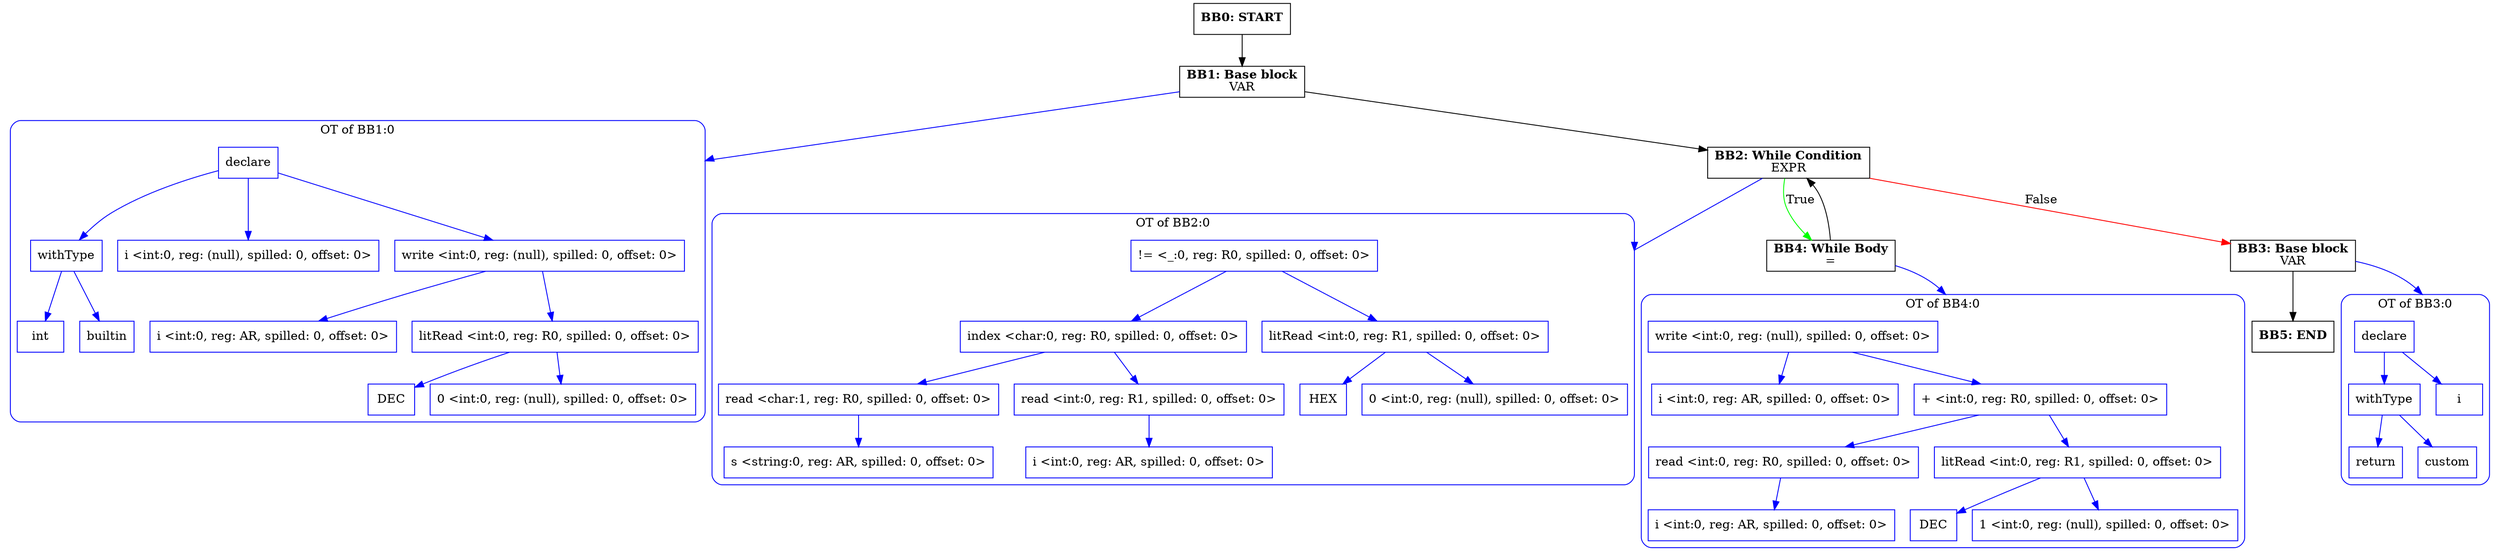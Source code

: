 digraph CFG {
    compound=true;
    graph [splines=true];
    node [shape=rectangle];

    BB5 [label=<<B>BB5: END</B><BR ALIGN="CENTER"/>>];
    BB4 [label=<<B>BB4: While Body</B><BR ALIGN="CENTER"/>=<BR ALIGN="CENTER"/>>];
    subgraph cluster_instruction0 {
        label = "OT of BB4:0";
        style=rounded;
        color=blue;
        entry0 [shape=point, style=invis];
        node0 [label="write <int:0, reg: (null), spilled: 0, offset: 0>", color=blue];
        node1 [label="i <int:0, reg: AR, spilled: 0, offset: 0>", color=blue];
        node0 -> node1[color=blue];
        node2 [label="+ <int:0, reg: R0, spilled: 0, offset: 0>", color=blue];
        node3 [label="read <int:0, reg: R0, spilled: 0, offset: 0>", color=blue];
        node4 [label="i <int:0, reg: AR, spilled: 0, offset: 0>", color=blue];
        node3 -> node4[color=blue];
        node2 -> node3[color=blue];
        node5 [label="litRead <int:0, reg: R1, spilled: 0, offset: 0>", color=blue];
        node6 [label="DEC", color=blue];
        node5 -> node6[color=blue];
        node7 [label="1 <int:0, reg: (null), spilled: 0, offset: 0>", color=blue];
        node5 -> node7[color=blue];
        node2 -> node5[color=blue];
        node0 -> node2[color=blue];
    }
    BB4 -> entry0 [lhead=cluster_instruction0, color=blue];
    BB3 [label=<<B>BB3: Base block</B><BR ALIGN="CENTER"/>VAR<BR ALIGN="CENTER"/>>];
    subgraph cluster_instruction1 {
        label = "OT of BB3:0";
        style=rounded;
        color=blue;
        entry1 [shape=point, style=invis];
        node8 [label="declare", color=blue];
        node9 [label="withType", color=blue];
        node10 [label="return", color=blue];
        node9 -> node10[color=blue];
        node11 [label="custom", color=blue];
        node9 -> node11[color=blue];
        node8 -> node9[color=blue];
        node12 [label="i", color=blue];
        node8 -> node12[color=blue];
    }
    BB3 -> entry1 [lhead=cluster_instruction1, color=blue];
    BB2 [label=<<B>BB2: While Condition</B><BR ALIGN="CENTER"/>EXPR<BR ALIGN="CENTER"/>>];
    subgraph cluster_instruction2 {
        label = "OT of BB2:0";
        style=rounded;
        color=blue;
        entry2 [shape=point, style=invis];
        node13 [label="!= <_:0, reg: R0, spilled: 0, offset: 0>", color=blue];
        node14 [label="index <char:0, reg: R0, spilled: 0, offset: 0>", color=blue];
        node15 [label="read <char:1, reg: R0, spilled: 0, offset: 0>", color=blue];
        node16 [label="s <string:0, reg: AR, spilled: 0, offset: 0>", color=blue];
        node15 -> node16[color=blue];
        node14 -> node15[color=blue];
        node17 [label="read <int:0, reg: R1, spilled: 0, offset: 0>", color=blue];
        node18 [label="i <int:0, reg: AR, spilled: 0, offset: 0>", color=blue];
        node17 -> node18[color=blue];
        node14 -> node17[color=blue];
        node13 -> node14[color=blue];
        node19 [label="litRead <int:0, reg: R1, spilled: 0, offset: 0>", color=blue];
        node20 [label="HEX", color=blue];
        node19 -> node20[color=blue];
        node21 [label="0 <int:0, reg: (null), spilled: 0, offset: 0>", color=blue];
        node19 -> node21[color=blue];
        node13 -> node19[color=blue];
    }
    BB2 -> entry2 [lhead=cluster_instruction2, color=blue];
    BB1 [label=<<B>BB1: Base block</B><BR ALIGN="CENTER"/>VAR<BR ALIGN="CENTER"/>>];
    subgraph cluster_instruction3 {
        label = "OT of BB1:0";
        style=rounded;
        color=blue;
        entry3 [shape=point, style=invis];
        node22 [label="declare", color=blue];
        node23 [label="withType", color=blue];
        node24 [label="int", color=blue];
        node23 -> node24[color=blue];
        node25 [label="builtin", color=blue];
        node23 -> node25[color=blue];
        node22 -> node23[color=blue];
        node26 [label="i <int:0, reg: (null), spilled: 0, offset: 0>", color=blue];
        node22 -> node26[color=blue];
        node27 [label="write <int:0, reg: (null), spilled: 0, offset: 0>", color=blue];
        node28 [label="i <int:0, reg: AR, spilled: 0, offset: 0>", color=blue];
        node27 -> node28[color=blue];
        node29 [label="litRead <int:0, reg: R0, spilled: 0, offset: 0>", color=blue];
        node30 [label="DEC", color=blue];
        node29 -> node30[color=blue];
        node31 [label="0 <int:0, reg: (null), spilled: 0, offset: 0>", color=blue];
        node29 -> node31[color=blue];
        node27 -> node29[color=blue];
        node22 -> node27[color=blue];
    }
    BB1 -> entry3 [lhead=cluster_instruction3, color=blue];
    BB0 [label=<<B>BB0: START</B><BR ALIGN="CENTER"/>>];

    BB4 -> BB2;
    BB3 -> BB5;
    BB2 -> BB3 [label="False", color=red];
    BB2 -> BB4 [label="True", color=green];
    BB1 -> BB2;
    BB0 -> BB1;
}
